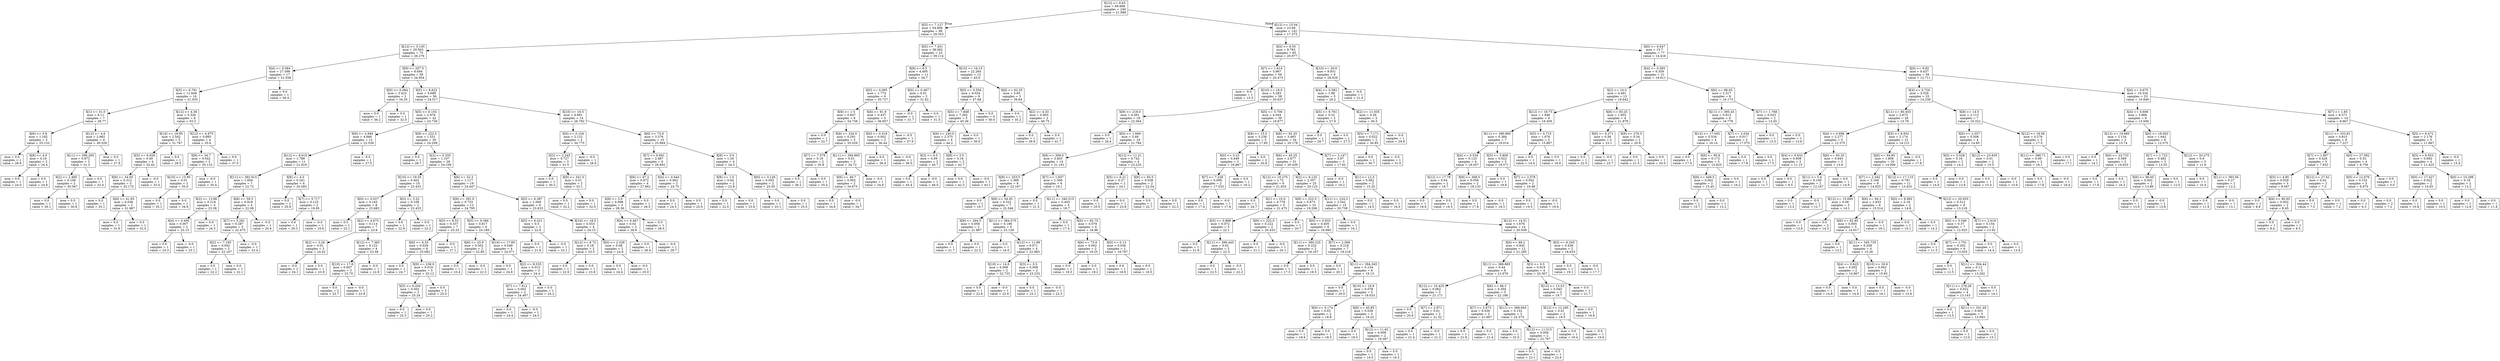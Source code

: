 digraph Tree {
node [shape=box] ;
0 [label="X[12] <= 9.63\nmse = 69.668\nsamples = 240\nvalue = 21.988"] ;
1 [label="X[5] <= 7.127\nmse = 54.806\nsamples = 98\nvalue = 29.353"] ;
0 -> 1 [labeldistance=2.5, labelangle=45, headlabel="True"] ;
2 [label="X[12] <= 5.145\nmse = 20.563\nsamples = 75\nvalue = 26.276"] ;
1 -> 2 ;
3 [label="X[4] <= 0.584\nmse = 27.596\nsamples = 17\nvalue = 31.938"] ;
2 -> 3 ;
4 [label="X[5] <= 6.791\nmse = 11.848\nsamples = 16\nvalue = 31.035"] ;
3 -> 4 ;
5 [label="X[1] <= 31.0\nmse = 8.11\nsamples = 7\nvalue = 28.77"] ;
4 -> 5 ;
6 [label="X[6] <= 5.9\nmse = 1.182\nsamples = 3\nvalue = 25.133"] ;
5 -> 6 ;
7 [label="mse = 0.0\nsamples = 1\nvalue = 26.6"] ;
6 -> 7 ;
8 [label="X[8] <= 4.0\nmse = 0.16\nsamples = 2\nvalue = 24.4"] ;
6 -> 8 ;
9 [label="mse = 0.0\nsamples = 1\nvalue = 24.0"] ;
8 -> 9 ;
10 [label="mse = 0.0\nsamples = 1\nvalue = 24.8"] ;
8 -> 10 ;
11 [label="X[12] <= 4.6\nmse = 2.982\nsamples = 4\nvalue = 30.329"] ;
5 -> 11 ;
12 [label="X[11] <= 396.265\nmse = 0.872\nsamples = 3\nvalue = 31.3"] ;
11 -> 12 ;
13 [label="X[2] <= 2.485\nmse = 0.109\nsamples = 2\nvalue = 30.567"] ;
12 -> 13 ;
14 [label="mse = 0.0\nsamples = 1\nvalue = 30.1"] ;
13 -> 14 ;
15 [label="mse = 0.0\nsamples = 1\nvalue = 30.8"] ;
13 -> 15 ;
16 [label="mse = 0.0\nsamples = 1\nvalue = 32.4"] ;
12 -> 16 ;
17 [label="mse = 0.0\nsamples = 1\nvalue = 27.9"] ;
11 -> 17 ;
18 [label="X[12] <= 4.36\nmse = 5.326\nsamples = 9\nvalue = 33.3"] ;
4 -> 18 ;
19 [label="X[10] <= 18.95\nmse = 2.542\nsamples = 5\nvalue = 31.767"] ;
18 -> 19 ;
20 [label="X[5] <= 6.926\nmse = 0.49\nsamples = 4\nvalue = 32.42"] ;
19 -> 20 ;
21 [label="X[6] <= 34.05\nmse = 0.312\nsamples = 3\nvalue = 32.175"] ;
20 -> 21 ;
22 [label="mse = 0.0\nsamples = 1\nvalue = 33.1"] ;
21 -> 22 ;
23 [label="X[6] <= 41.65\nmse = 0.036\nsamples = 2\nvalue = 31.867"] ;
21 -> 23 ;
24 [label="mse = 0.0\nsamples = 1\nvalue = 31.6"] ;
23 -> 24 ;
25 [label="mse = 0.0\nsamples = 1\nvalue = 32.0"] ;
23 -> 25 ;
26 [label="mse = -0.0\nsamples = 1\nvalue = 33.4"] ;
20 -> 26 ;
27 [label="mse = 0.0\nsamples = 1\nvalue = 28.5"] ;
19 -> 27 ;
28 [label="X[12] <= 4.975\nmse = 0.685\nsamples = 4\nvalue = 35.6"] ;
18 -> 28 ;
29 [label="X[6] <= 34.7\nmse = 0.042\nsamples = 3\nvalue = 35.133"] ;
28 -> 29 ;
30 [label="X[10] <= 15.95\nmse = 0.01\nsamples = 2\nvalue = 35.0"] ;
29 -> 30 ;
31 [label="mse = 0.0\nsamples = 1\nvalue = 35.1"] ;
30 -> 31 ;
32 [label="mse = 0.0\nsamples = 1\nvalue = 34.9"] ;
30 -> 32 ;
33 [label="mse = -0.0\nsamples = 1\nvalue = 35.4"] ;
29 -> 33 ;
34 [label="mse = 0.0\nsamples = 1\nvalue = 37.0"] ;
28 -> 34 ;
35 [label="mse = 0.0\nsamples = 1\nvalue = 50.0"] ;
3 -> 35 ;
36 [label="X[9] <= 207.5\nmse = 9.694\nsamples = 58\nvalue = 24.954"] ;
2 -> 36 ;
37 [label="X[0] <= 0.084\nmse = 3.423\nsamples = 2\nvalue = 34.35"] ;
36 -> 37 ;
38 [label="mse = 0.0\nsamples = 1\nvalue = 36.2"] ;
37 -> 38 ;
39 [label="mse = 0.0\nsamples = 1\nvalue = 32.5"] ;
37 -> 39 ;
40 [label="X[5] <= 6.622\nmse = 5.689\nsamples = 56\nvalue = 24.517"] ;
36 -> 40 ;
41 [label="X[5] <= 6.154\nmse = 2.976\nsamples = 42\nvalue = 23.739"] ;
40 -> 41 ;
42 [label="X[0] <= 2.949\nmse = 4.666\nsamples = 12\nvalue = 22.539"] ;
41 -> 42 ;
43 [label="X[12] <= 8.615\nmse = 1.788\nsamples = 11\nvalue = 21.919"] ;
42 -> 43 ;
44 [label="X[11] <= 392.915\nmse = 1.004\nsamples = 7\nvalue = 22.72"] ;
43 -> 44 ;
45 [label="X[2] <= 13.86\nmse = 0.218\nsamples = 3\nvalue = 23.38"] ;
44 -> 45 ;
46 [label="X[4] <= 0.495\nmse = 0.007\nsamples = 2\nvalue = 23.15"] ;
45 -> 46 ;
47 [label="mse = 0.0\nsamples = 1\nvalue = 23.3"] ;
46 -> 47 ;
48 [label="mse = -0.0\nsamples = 1\nvalue = 23.1"] ;
46 -> 48 ;
49 [label="mse = 0.0\nsamples = 1\nvalue = 24.3"] ;
45 -> 49 ;
50 [label="X[6] <= 59.3\nmse = 0.918\nsamples = 4\nvalue = 22.06"] ;
44 -> 50 ;
51 [label="X[7] <= 5.281\nmse = 0.287\nsamples = 3\nvalue = 22.475"] ;
50 -> 51 ;
52 [label="X[2] <= 7.195\nmse = 0.002\nsamples = 2\nvalue = 22.167"] ;
51 -> 52 ;
53 [label="mse = 0.0\nsamples = 1\nvalue = 22.2"] ;
52 -> 53 ;
54 [label="mse = 0.0\nsamples = 1\nvalue = 22.1"] ;
52 -> 54 ;
55 [label="mse = -0.0\nsamples = 1\nvalue = 23.4"] ;
51 -> 55 ;
56 [label="mse = -0.0\nsamples = 1\nvalue = 20.4"] ;
50 -> 56 ;
57 [label="X[8] <= 4.5\nmse = 0.241\nsamples = 4\nvalue = 20.583"] ;
43 -> 57 ;
58 [label="mse = 0.0\nsamples = 2\nvalue = 20.9"] ;
57 -> 58 ;
59 [label="X[7] <= 5.717\nmse = 0.123\nsamples = 2\nvalue = 19.95"] ;
57 -> 59 ;
60 [label="mse = 0.0\nsamples = 1\nvalue = 20.3"] ;
59 -> 60 ;
61 [label="mse = -0.0\nsamples = 1\nvalue = 19.6"] ;
59 -> 61 ;
62 [label="mse = -0.0\nsamples = 1\nvalue = 27.5"] ;
42 -> 62 ;
63 [label="X[9] <= 222.5\nmse = 1.531\nsamples = 30\nvalue = 24.209"] ;
41 -> 63 ;
64 [label="mse = 0.0\nsamples = 1\nvalue = 28.7"] ;
63 -> 64 ;
65 [label="X[2] <= 5.255\nmse = 1.107\nsamples = 29\nvalue = 24.109"] ;
63 -> 65 ;
66 [label="X[10] <= 19.35\nmse = 0.402\nsamples = 10\nvalue = 23.433"] ;
65 -> 66 ;
67 [label="X[0] <= 0.027\nmse = 0.163\nsamples = 8\nvalue = 23.683"] ;
66 -> 67 ;
68 [label="mse = 0.0\nsamples = 1\nvalue = 23.1"] ;
67 -> 68 ;
69 [label="X[2] <= 4.675\nmse = 0.114\nsamples = 7\nvalue = 23.8"] ;
67 -> 69 ;
70 [label="X[2] <= 3.26\nmse = 0.01\nsamples = 3\nvalue = 24.02"] ;
69 -> 70 ;
71 [label="mse = -0.0\nsamples = 2\nvalue = 24.1"] ;
70 -> 71 ;
72 [label="mse = 0.0\nsamples = 1\nvalue = 23.9"] ;
70 -> 72 ;
73 [label="X[12] <= 7.365\nmse = 0.122\nsamples = 4\nvalue = 23.58"] ;
69 -> 73 ;
74 [label="X[10] <= 17.8\nmse = 0.007\nsamples = 3\nvalue = 23.75"] ;
73 -> 74 ;
75 [label="mse = 0.0\nsamples = 2\nvalue = 23.7"] ;
74 -> 75 ;
76 [label="mse = -0.0\nsamples = 1\nvalue = 23.9"] ;
74 -> 76 ;
77 [label="mse = -0.0\nsamples = 1\nvalue = 22.9"] ;
73 -> 77 ;
78 [label="X[2] <= 3.22\nmse = 0.109\nsamples = 2\nvalue = 22.433"] ;
66 -> 78 ;
79 [label="mse = 0.0\nsamples = 1\nvalue = 22.9"] ;
78 -> 79 ;
80 [label="mse = 0.0\nsamples = 1\nvalue = 22.2"] ;
78 -> 80 ;
81 [label="X[6] <= 52.3\nmse = 1.117\nsamples = 19\nvalue = 24.447"] ;
65 -> 81 ;
82 [label="X[9] <= 291.0\nmse = 0.733\nsamples = 13\nvalue = 24.795"] ;
81 -> 82 ;
83 [label="X[5] <= 6.53\nmse = 0.337\nsamples = 7\nvalue = 25.25"] ;
82 -> 83 ;
84 [label="X[6] <= 6.55\nmse = 0.029\nsamples = 6\nvalue = 25.082"] ;
83 -> 84 ;
85 [label="mse = 0.0\nsamples = 1\nvalue = 24.7"] ;
84 -> 85 ;
86 [label="X[9] <= 238.0\nmse = 0.016\nsamples = 5\nvalue = 25.12"] ;
84 -> 86 ;
87 [label="X[5] <= 6.204\nmse = 0.002\nsamples = 2\nvalue = 25.24"] ;
86 -> 87 ;
88 [label="mse = 0.0\nsamples = 1\nvalue = 25.3"] ;
87 -> 88 ;
89 [label="mse = 0.0\nsamples = 1\nvalue = 25.2"] ;
87 -> 89 ;
90 [label="mse = 0.0\nsamples = 3\nvalue = 25.0"] ;
86 -> 90 ;
91 [label="mse = -0.0\nsamples = 1\nvalue = 27.1"] ;
83 -> 91 ;
92 [label="X[5] <= 6.366\nmse = 0.617\nsamples = 6\nvalue = 24.189"] ;
82 -> 92 ;
93 [label="X[6] <= 25.9\nmse = 0.302\nsamples = 2\nvalue = 22.85"] ;
92 -> 93 ;
94 [label="mse = 0.0\nsamples = 1\nvalue = 23.4"] ;
93 -> 94 ;
95 [label="mse = -0.0\nsamples = 1\nvalue = 22.3"] ;
93 -> 95 ;
96 [label="X[10] <= 17.85\nmse = 0.048\nsamples = 4\nvalue = 24.571"] ;
92 -> 96 ;
97 [label="mse = 0.0\nsamples = 1\nvalue = 24.8"] ;
96 -> 97 ;
98 [label="X[2] <= 8.335\nmse = 0.015\nsamples = 3\nvalue = 24.4"] ;
96 -> 98 ;
99 [label="X[7] <= 7.612\nmse = 0.002\nsamples = 2\nvalue = 24.467"] ;
98 -> 99 ;
100 [label="mse = 0.0\nsamples = 1\nvalue = 24.4"] ;
99 -> 100 ;
101 [label="mse = -0.0\nsamples = 1\nvalue = 24.5"] ;
99 -> 101 ;
102 [label="mse = 0.0\nsamples = 1\nvalue = 24.2"] ;
98 -> 102 ;
103 [label="X[5] <= 6.387\nmse = 1.069\nsamples = 6\nvalue = 23.633"] ;
81 -> 103 ;
104 [label="X[5] <= 6.321\nmse = 0.5\nsamples = 2\nvalue = 22.6"] ;
103 -> 104 ;
105 [label="mse = 0.0\nsamples = 1\nvalue = 21.6"] ;
104 -> 105 ;
106 [label="mse = -0.0\nsamples = 1\nvalue = 23.1"] ;
104 -> 106 ;
107 [label="X[10] <= 18.5\nmse = 0.553\nsamples = 4\nvalue = 24.15"] ;
103 -> 107 ;
108 [label="X[12] <= 8.72\nmse = 0.18\nsamples = 2\nvalue = 23.5"] ;
107 -> 108 ;
109 [label="mse = 0.0\nsamples = 1\nvalue = 22.9"] ;
108 -> 109 ;
110 [label="mse = 0.0\nsamples = 1\nvalue = 23.8"] ;
108 -> 110 ;
111 [label="X[0] <= 2.328\nmse = 0.08\nsamples = 2\nvalue = 24.8"] ;
107 -> 111 ;
112 [label="mse = 0.0\nsamples = 1\nvalue = 24.4"] ;
111 -> 112 ;
113 [label="mse = -0.0\nsamples = 1\nvalue = 25.0"] ;
111 -> 113 ;
114 [label="X[10] <= 16.5\nmse = 6.691\nsamples = 14\nvalue = 26.782"] ;
40 -> 114 ;
115 [label="X[0] <= 0.104\nmse = 2.122\nsamples = 4\nvalue = 30.775"] ;
114 -> 115 ;
116 [label="X[2] <= 2.245\nmse = 0.727\nsamples = 3\nvalue = 31.5"] ;
115 -> 116 ;
117 [label="mse = 0.0\nsamples = 1\nvalue = 30.3"] ;
116 -> 117 ;
118 [label="X[9] <= 341.5\nmse = 0.01\nsamples = 2\nvalue = 32.1"] ;
116 -> 118 ;
119 [label="mse = 0.0\nsamples = 1\nvalue = 32.2"] ;
118 -> 119 ;
120 [label="mse = 0.0\nsamples = 1\nvalue = 32.0"] ;
118 -> 120 ;
121 [label="mse = -0.0\nsamples = 1\nvalue = 28.6"] ;
115 -> 121 ;
122 [label="X[6] <= 73.9\nmse = 3.376\nsamples = 10\nvalue = 25.894"] ;
114 -> 122 ;
123 [label="X[7] <= 6.691\nmse = 2.487\nsamples = 6\nvalue = 26.692"] ;
122 -> 123 ;
124 [label="X[6] <= 67.2\nmse = 0.872\nsamples = 4\nvalue = 27.662"] ;
123 -> 124 ;
125 [label="X[8] <= 3.0\nmse = 0.098\nsamples = 3\nvalue = 28.36"] ;
124 -> 125 ;
126 [label="X[4] <= 0.467\nmse = 0.02\nsamples = 2\nvalue = 28.6"] ;
125 -> 126 ;
127 [label="mse = 0.0\nsamples = 1\nvalue = 28.4"] ;
126 -> 127 ;
128 [label="mse = -0.0\nsamples = 1\nvalue = 28.7"] ;
126 -> 128 ;
129 [label="mse = 0.0\nsamples = 1\nvalue = 28.0"] ;
125 -> 129 ;
130 [label="mse = 0.0\nsamples = 1\nvalue = 26.5"] ;
124 -> 130 ;
131 [label="X[4] <= 0.444\nmse = 0.062\nsamples = 2\nvalue = 24.75"] ;
123 -> 131 ;
132 [label="mse = 0.0\nsamples = 1\nvalue = 24.5"] ;
131 -> 132 ;
133 [label="mse = 0.0\nsamples = 1\nvalue = 25.0"] ;
131 -> 133 ;
134 [label="X[8] <= 5.0\nmse = 1.34\nsamples = 4\nvalue = 24.3"] ;
122 -> 134 ;
135 [label="X[8] <= 1.5\nmse = 0.64\nsamples = 2\nvalue = 22.8"] ;
134 -> 135 ;
136 [label="mse = 0.0\nsamples = 1\nvalue = 22.0"] ;
135 -> 136 ;
137 [label="mse = 0.0\nsamples = 1\nvalue = 23.6"] ;
135 -> 137 ;
138 [label="X[0] <= 3.126\nmse = 0.002\nsamples = 2\nvalue = 25.05"] ;
134 -> 138 ;
139 [label="mse = 0.0\nsamples = 1\nvalue = 25.1"] ;
138 -> 139 ;
140 [label="mse = 0.0\nsamples = 1\nvalue = 25.0"] ;
138 -> 140 ;
141 [label="X[5] <= 7.451\nmse = 38.092\nsamples = 23\nvalue = 39.114"] ;
1 -> 141 ;
142 [label="X[8] <= 6.5\nmse = 4.495\nsamples = 11\nvalue = 34.7"] ;
141 -> 142 ;
143 [label="X[0] <= 0.085\nmse = 1.774\nsamples = 9\nvalue = 35.727"] ;
142 -> 143 ;
144 [label="X[8] <= 1.5\nmse = 0.847\nsamples = 6\nvalue = 34.738"] ;
143 -> 144 ;
145 [label="mse = 0.0\nsamples = 1\nvalue = 32.7"] ;
144 -> 145 ;
146 [label="X[9] <= 234.0\nmse = 0.291\nsamples = 5\nvalue = 35.029"] ;
144 -> 146 ;
147 [label="X[7] <= 7.379\nmse = 0.16\nsamples = 2\nvalue = 35.8"] ;
146 -> 147 ;
148 [label="mse = 0.0\nsamples = 1\nvalue = 36.2"] ;
147 -> 148 ;
149 [label="mse = 0.0\nsamples = 1\nvalue = 35.4"] ;
147 -> 149 ;
150 [label="X[11] <= 394.865\nmse = 0.01\nsamples = 3\nvalue = 34.72"] ;
146 -> 150 ;
151 [label="X[6] <= 49.7\nmse = 0.002\nsamples = 2\nvalue = 34.675"] ;
150 -> 151 ;
152 [label="mse = 0.0\nsamples = 1\nvalue = 34.6"] ;
151 -> 152 ;
153 [label="mse = -0.0\nsamples = 1\nvalue = 34.7"] ;
151 -> 153 ;
154 [label="mse = -0.0\nsamples = 1\nvalue = 34.9"] ;
150 -> 154 ;
155 [label="X[6] <= 91.9\nmse = 0.437\nsamples = 3\nvalue = 36.857"] ;
143 -> 155 ;
156 [label="X[0] <= 0.318\nmse = 0.002\nsamples = 2\nvalue = 36.44"] ;
155 -> 156 ;
157 [label="mse = 0.0\nsamples = 1\nvalue = 36.4"] ;
156 -> 157 ;
158 [label="mse = -0.0\nsamples = 1\nvalue = 36.5"] ;
156 -> 158 ;
159 [label="mse = -0.0\nsamples = 1\nvalue = 37.9"] ;
155 -> 159 ;
160 [label="X[0] <= 0.487\nmse = 0.01\nsamples = 2\nvalue = 31.62"] ;
142 -> 160 ;
161 [label="mse = -0.0\nsamples = 1\nvalue = 31.7"] ;
160 -> 161 ;
162 [label="mse = 0.0\nsamples = 1\nvalue = 31.5"] ;
160 -> 162 ;
163 [label="X[10] <= 16.15\nmse = 22.264\nsamples = 12\nvalue = 45.0"] ;
141 -> 163 ;
164 [label="X[0] <= 0.556\nmse = 9.024\nsamples = 9\nvalue = 47.68"] ;
163 -> 164 ;
165 [label="X[5] <= 7.848\nmse = 7.282\nsamples = 5\nvalue = 45.36"] ;
164 -> 165 ;
166 [label="X[9] <= 240.0\nmse = 2.375\nsamples = 4\nvalue = 44.2"] ;
165 -> 166 ;
167 [label="X[3] <= 0.5\nmse = 0.09\nsamples = 2\nvalue = 45.7"] ;
166 -> 167 ;
168 [label="mse = 0.0\nsamples = 1\nvalue = 45.4"] ;
167 -> 168 ;
169 [label="mse = -0.0\nsamples = 1\nvalue = 46.0"] ;
167 -> 169 ;
170 [label="X[8] <= 3.5\nmse = 0.16\nsamples = 2\nvalue = 42.7"] ;
166 -> 170 ;
171 [label="mse = 0.0\nsamples = 1\nvalue = 42.3"] ;
170 -> 171 ;
172 [label="mse = -0.0\nsamples = 1\nvalue = 43.1"] ;
170 -> 172 ;
173 [label="mse = 0.0\nsamples = 1\nvalue = 50.0"] ;
165 -> 173 ;
174 [label="mse = 0.0\nsamples = 4\nvalue = 50.0"] ;
164 -> 174 ;
175 [label="X[6] <= 62.55\nmse = 5.65\nsamples = 3\nvalue = 39.64"] ;
163 -> 175 ;
176 [label="mse = 0.0\nsamples = 1\nvalue = 35.2"] ;
175 -> 176 ;
177 [label="X[2] <= 4.33\nmse = 0.903\nsamples = 2\nvalue = 40.75"] ;
175 -> 177 ;
178 [label="mse = 0.0\nsamples = 1\nvalue = 39.8"] ;
177 -> 178 ;
179 [label="mse = 0.0\nsamples = 1\nvalue = 41.7"] ;
177 -> 179 ;
180 [label="X[12] <= 15.04\nmse = 23.69\nsamples = 142\nvalue = 17.373"] ;
0 -> 180 [labeldistance=2.5, labelangle=-45, headlabel="False"] ;
181 [label="X[5] <= 6.55\nmse = 9.783\nsamples = 65\nvalue = 20.977"] ;
180 -> 181 ;
182 [label="X[7] <= 1.614\nmse = 5.967\nsamples = 59\nvalue = 20.473"] ;
181 -> 182 ;
183 [label="mse = -0.0\nsamples = 1\nvalue = 15.3"] ;
182 -> 183 ;
184 [label="X[10] <= 18.0\nmse = 5.283\nsamples = 58\nvalue = 20.637"] ;
182 -> 184 ;
185 [label="X[9] <= 218.0\nmse = 4.491\nsamples = 19\nvalue = 22.064"] ;
184 -> 185 ;
186 [label="mse = 0.0\nsamples = 1\nvalue = 26.4"] ;
185 -> 186 ;
187 [label="X[0] <= 1.949\nmse = 3.49\nsamples = 18\nvalue = 21.784"] ;
185 -> 187 ;
188 [label="X[9] <= 309.0\nmse = 3.403\nsamples = 14\nvalue = 21.191"] ;
187 -> 188 ;
189 [label="X[9] <= 253.5\nmse = 1.389\nsamples = 8\nvalue = 22.167"] ;
188 -> 189 ;
190 [label="mse = 0.0\nsamples = 1\nvalue = 19.7"] ;
189 -> 190 ;
191 [label="X[6] <= 54.45\nmse = 0.522\nsamples = 7\nvalue = 22.546"] ;
189 -> 191 ;
192 [label="X[9] <= 294.5\nmse = 0.056\nsamples = 2\nvalue = 21.867"] ;
191 -> 192 ;
193 [label="mse = 0.0\nsamples = 1\nvalue = 21.7"] ;
192 -> 193 ;
194 [label="mse = 0.0\nsamples = 1\nvalue = 22.2"] ;
192 -> 194 ;
195 [label="X[11] <= 384.575\nmse = 0.188\nsamples = 5\nvalue = 23.129"] ;
191 -> 195 ;
196 [label="mse = 0.0\nsamples = 1\nvalue = 24.0"] ;
195 -> 196 ;
197 [label="X[12] <= 11.98\nmse = 0.071\nsamples = 4\nvalue = 22.983"] ;
195 -> 197 ;
198 [label="X[10] <= 14.8\nmse = 0.009\nsamples = 2\nvalue = 22.733"] ;
197 -> 198 ;
199 [label="mse = 0.0\nsamples = 1\nvalue = 22.8"] ;
198 -> 199 ;
200 [label="mse = -0.0\nsamples = 1\nvalue = 22.6"] ;
198 -> 200 ;
201 [label="X[3] <= 0.5\nmse = 0.009\nsamples = 2\nvalue = 23.233"] ;
197 -> 201 ;
202 [label="mse = 0.0\nsamples = 1\nvalue = 23.1"] ;
201 -> 202 ;
203 [label="mse = -0.0\nsamples = 1\nvalue = 23.3"] ;
201 -> 203 ;
204 [label="X[7] <= 1.937\nmse = 1.306\nsamples = 6\nvalue = 19.1"] ;
188 -> 204 ;
205 [label="mse = 0.0\nsamples = 1\nvalue = 21.5"] ;
204 -> 205 ;
206 [label="X[11] <= 340.515\nmse = 0.403\nsamples = 5\nvalue = 18.7"] ;
204 -> 206 ;
207 [label="mse = 0.0\nsamples = 1\nvalue = 17.4"] ;
206 -> 207 ;
208 [label="X[6] <= 82.75\nmse = 0.078\nsamples = 4\nvalue = 18.96"] ;
206 -> 208 ;
209 [label="X[6] <= 73.9\nmse = 0.002\nsamples = 2\nvalue = 19.25"] ;
208 -> 209 ;
210 [label="mse = 0.0\nsamples = 1\nvalue = 19.3"] ;
209 -> 210 ;
211 [label="mse = 0.0\nsamples = 1\nvalue = 19.2"] ;
209 -> 211 ;
212 [label="X[0] <= 0.13\nmse = 0.036\nsamples = 2\nvalue = 18.767"] ;
208 -> 212 ;
213 [label="mse = 0.0\nsamples = 1\nvalue = 18.9"] ;
212 -> 213 ;
214 [label="mse = 0.0\nsamples = 1\nvalue = 18.5"] ;
212 -> 214 ;
215 [label="X[12] <= 11.21\nmse = 0.742\nsamples = 4\nvalue = 23.233"] ;
187 -> 215 ;
216 [label="X[5] <= 6.21\nmse = 0.27\nsamples = 2\nvalue = 24.1"] ;
215 -> 216 ;
217 [label="mse = 0.0\nsamples = 1\nvalue = 25.0"] ;
216 -> 217 ;
218 [label="mse = 0.0\nsamples = 1\nvalue = 23.8"] ;
216 -> 218 ;
219 [label="X[6] <= 93.5\nmse = 0.038\nsamples = 2\nvalue = 22.54"] ;
215 -> 219 ;
220 [label="mse = 0.0\nsamples = 1\nvalue = 22.7"] ;
219 -> 220 ;
221 [label="mse = 0.0\nsamples = 1\nvalue = 22.3"] ;
219 -> 221 ;
222 [label="X[5] <= 5.706\nmse = 4.044\nsamples = 39\nvalue = 19.877"] ;
184 -> 222 ;
223 [label="X[8] <= 15.5\nmse = 3.238\nsamples = 5\nvalue = 17.85"] ;
222 -> 223 ;
224 [label="X[0] <= 0.23\nmse = 0.449\nsamples = 3\nvalue = 16.867"] ;
223 -> 224 ;
225 [label="X[7] <= 7.226\nmse = 0.009\nsamples = 2\nvalue = 17.533"] ;
224 -> 225 ;
226 [label="mse = 0.0\nsamples = 1\nvalue = 17.4"] ;
225 -> 226 ;
227 [label="mse = -0.0\nsamples = 1\nvalue = 17.6"] ;
225 -> 227 ;
228 [label="mse = 0.0\nsamples = 1\nvalue = 16.2"] ;
224 -> 228 ;
229 [label="mse = 0.0\nsamples = 2\nvalue = 20.8"] ;
223 -> 229 ;
230 [label="X[6] <= 92.25\nmse = 3.465\nsamples = 34\nvalue = 20.178"] ;
222 -> 230 ;
231 [label="X[6] <= 45.25\nmse = 2.677\nsamples = 31\nvalue = 20.439"] ;
230 -> 231 ;
232 [label="X[12] <= 10.275\nmse = 1.72\nsamples = 6\nvalue = 21.833"] ;
231 -> 232 ;
233 [label="mse = 0.0\nsamples = 1\nvalue = 24.7"] ;
232 -> 233 ;
234 [label="X[1] <= 10.0\nmse = 0.779\nsamples = 5\nvalue = 21.475"] ;
232 -> 234 ;
235 [label="X[5] <= 5.888\nmse = 0.072\nsamples = 3\nvalue = 22.1"] ;
234 -> 235 ;
236 [label="mse = 0.0\nsamples = 1\nvalue = 21.8"] ;
235 -> 236 ;
237 [label="X[11] <= 396.445\nmse = 0.02\nsamples = 2\nvalue = 22.3"] ;
235 -> 237 ;
238 [label="mse = 0.0\nsamples = 1\nvalue = 22.5"] ;
237 -> 238 ;
239 [label="mse = -0.0\nsamples = 1\nvalue = 22.2"] ;
237 -> 239 ;
240 [label="X[9] <= 232.0\nmse = 0.222\nsamples = 2\nvalue = 20.433"] ;
234 -> 240 ;
241 [label="mse = 0.0\nsamples = 1\nvalue = 21.1"] ;
240 -> 241 ;
242 [label="mse = -0.0\nsamples = 1\nvalue = 20.1"] ;
240 -> 242 ;
243 [label="X[2] <= 9.125\nmse = 2.357\nsamples = 25\nvalue = 20.125"] ;
231 -> 243 ;
244 [label="X[9] <= 223.5\nmse = 0.673\nsamples = 10\nvalue = 19.206"] ;
243 -> 244 ;
245 [label="mse = 0.0\nsamples = 1\nvalue = 20.7"] ;
244 -> 245 ;
246 [label="X[0] <= 0.033\nmse = 0.405\nsamples = 9\nvalue = 18.993"] ;
244 -> 246 ;
247 [label="X[11] <= 390.225\nmse = 0.222\nsamples = 2\nvalue = 18.167"] ;
246 -> 247 ;
248 [label="mse = 0.0\nsamples = 1\nvalue = 17.5"] ;
247 -> 248 ;
249 [label="mse = 0.0\nsamples = 1\nvalue = 18.5"] ;
247 -> 249 ;
250 [label="X[7] <= 2.568\nmse = 0.218\nsamples = 7\nvalue = 19.218"] ;
246 -> 250 ;
251 [label="mse = 0.0\nsamples = 1\nvalue = 20.1"] ;
250 -> 251 ;
252 [label="X[11] <= 384.345\nmse = 0.154\nsamples = 6\nvalue = 19.13"] ;
250 -> 252 ;
253 [label="mse = 0.0\nsamples = 1\nvalue = 20.0"] ;
252 -> 253 ;
254 [label="X[10] <= 19.9\nmse = 0.078\nsamples = 5\nvalue = 19.033"] ;
252 -> 254 ;
255 [label="X[0] <= 0.174\nmse = 0.03\nsamples = 2\nvalue = 18.8"] ;
254 -> 255 ;
256 [label="mse = 0.0\nsamples = 1\nvalue = 18.9"] ;
255 -> 256 ;
257 [label="mse = 0.0\nsamples = 1\nvalue = 18.5"] ;
255 -> 257 ;
258 [label="X[6] <= 45.85\nmse = 0.038\nsamples = 3\nvalue = 19.22"] ;
254 -> 258 ;
259 [label="mse = 0.0\nsamples = 1\nvalue = 19.0"] ;
258 -> 259 ;
260 [label="X[12] <= 11.62\nmse = 0.009\nsamples = 2\nvalue = 19.367"] ;
258 -> 260 ;
261 [label="mse = 0.0\nsamples = 1\nvalue = 19.5"] ;
260 -> 261 ;
262 [label="mse = 0.0\nsamples = 1\nvalue = 19.3"] ;
260 -> 262 ;
263 [label="X[11] <= 224.3\nmse = 2.542\nsamples = 15\nvalue = 20.738"] ;
243 -> 263 ;
264 [label="mse = 0.0\nsamples = 1\nvalue = 16.1"] ;
263 -> 264 ;
265 [label="X[12] <= 14.51\nmse = 1.676\nsamples = 14\nvalue = 20.939"] ;
263 -> 265 ;
266 [label="X[6] <= 89.2\nmse = 0.945\nsamples = 12\nvalue = 21.285"] ;
265 -> 266 ;
267 [label="X[11] <= 388.885\nmse = 0.44\nsamples = 8\nvalue = 21.679"] ;
266 -> 267 ;
268 [label="X[12] <= 10.425\nmse = 0.062\nsamples = 3\nvalue = 21.171"] ;
267 -> 268 ;
269 [label="mse = 0.0\nsamples = 1\nvalue = 20.8"] ;
268 -> 269 ;
270 [label="X[7] <= 2.971\nmse = 0.01\nsamples = 2\nvalue = 21.32"] ;
268 -> 270 ;
271 [label="mse = 0.0\nsamples = 1\nvalue = 21.4"] ;
270 -> 271 ;
272 [label="mse = -0.0\nsamples = 1\nvalue = 21.2"] ;
270 -> 272 ;
273 [label="X[6] <= 66.3\nmse = 0.304\nsamples = 5\nvalue = 22.186"] ;
267 -> 273 ;
274 [label="X[7] <= 2.673\nmse = 0.036\nsamples = 2\nvalue = 21.667"] ;
273 -> 274 ;
275 [label="mse = 0.0\nsamples = 1\nvalue = 21.8"] ;
274 -> 275 ;
276 [label="mse = 0.0\nsamples = 1\nvalue = 21.4"] ;
274 -> 276 ;
277 [label="X[11] <= 389.945\nmse = 0.152\nsamples = 3\nvalue = 22.575"] ;
273 -> 277 ;
278 [label="mse = 0.0\nsamples = 1\nvalue = 22.0"] ;
277 -> 278 ;
279 [label="X[12] <= 11.515\nmse = 0.056\nsamples = 2\nvalue = 22.767"] ;
277 -> 279 ;
280 [label="mse = 0.0\nsamples = 1\nvalue = 23.1"] ;
279 -> 280 ;
281 [label="mse = -0.0\nsamples = 1\nvalue = 22.6"] ;
279 -> 281 ;
282 [label="X[3] <= 0.5\nmse = 0.919\nsamples = 4\nvalue = 20.367"] ;
266 -> 282 ;
283 [label="X[12] <= 13.53\nmse = 0.045\nsamples = 3\nvalue = 19.7"] ;
282 -> 283 ;
284 [label="X[12] <= 12.295\nmse = 0.01\nsamples = 2\nvalue = 19.5"] ;
283 -> 284 ;
285 [label="mse = 0.0\nsamples = 1\nvalue = 19.4"] ;
284 -> 285 ;
286 [label="mse = -0.0\nsamples = 1\nvalue = 19.6"] ;
284 -> 286 ;
287 [label="mse = 0.0\nsamples = 1\nvalue = 19.9"] ;
283 -> 287 ;
288 [label="mse = 0.0\nsamples = 1\nvalue = 21.7"] ;
282 -> 288 ;
289 [label="X[5] <= 6.245\nmse = 0.436\nsamples = 2\nvalue = 18.633"] ;
265 -> 289 ;
290 [label="mse = 0.0\nsamples = 1\nvalue = 19.1"] ;
289 -> 290 ;
291 [label="mse = -0.0\nsamples = 1\nvalue = 17.7"] ;
289 -> 291 ;
292 [label="X[7] <= 3.147\nmse = 3.97\nsamples = 3\nvalue = 17.62"] ;
230 -> 292 ;
293 [label="mse = -0.0\nsamples = 1\nvalue = 19.2"] ;
292 -> 293 ;
294 [label="X[1] <= 12.5\nmse = 0.562\nsamples = 2\nvalue = 15.25"] ;
292 -> 294 ;
295 [label="mse = 0.0\nsamples = 1\nvalue = 14.5"] ;
294 -> 295 ;
296 [label="mse = 0.0\nsamples = 1\nvalue = 16.0"] ;
294 -> 296 ;
297 [label="X[10] <= 20.6\nmse = 9.931\nsamples = 6\nvalue = 28.029"] ;
181 -> 297 ;
298 [label="X[4] <= 0.582\nmse = 1.98\nsamples = 5\nvalue = 29.2"] ;
297 -> 298 ;
299 [label="X[5] <= 6.761\nmse = 0.32\nsamples = 2\nvalue = 27.9"] ;
298 -> 299 ;
300 [label="mse = 0.0\nsamples = 1\nvalue = 28.7"] ;
299 -> 300 ;
301 [label="mse = 0.0\nsamples = 1\nvalue = 27.5"] ;
299 -> 301 ;
302 [label="X[2] <= 11.035\nmse = 0.26\nsamples = 3\nvalue = 30.5"] ;
298 -> 302 ;
303 [label="X[5] <= 7.171\nmse = 0.022\nsamples = 2\nvalue = 30.85"] ;
302 -> 303 ;
304 [label="mse = 0.0\nsamples = 1\nvalue = 30.7"] ;
303 -> 304 ;
305 [label="mse = -0.0\nsamples = 1\nvalue = 31.0"] ;
303 -> 305 ;
306 [label="mse = -0.0\nsamples = 1\nvalue = 29.8"] ;
302 -> 306 ;
307 [label="mse = -0.0\nsamples = 1\nvalue = 21.0"] ;
297 -> 307 ;
308 [label="X[0] <= 0.647\nmse = 15.7\nsamples = 77\nvalue = 14.416"] ;
180 -> 308 ;
309 [label="X[4] <= 0.565\nmse = 6.359\nsamples = 21\nvalue = 18.611"] ;
308 -> 309 ;
310 [label="X[2] <= 10.3\nmse = 4.491\nsamples = 13\nvalue = 19.642"] ;
309 -> 310 ;
311 [label="X[12] <= 18.73\nmse = 1.946\nsamples = 9\nvalue = 18.459"] ;
310 -> 311 ;
312 [label="X[11] <= 390.965\nmse = 0.384\nsamples = 7\nvalue = 19.014"] ;
311 -> 312 ;
313 [label="X[4] <= 0.534\nmse = 0.125\nsamples = 4\nvalue = 18.457"] ;
312 -> 313 ;
314 [label="X[12] <= 17.78\nmse = 0.04\nsamples = 2\nvalue = 18.7"] ;
313 -> 314 ;
315 [label="mse = 0.0\nsamples = 1\nvalue = 18.9"] ;
314 -> 315 ;
316 [label="mse = 0.0\nsamples = 1\nvalue = 18.5"] ;
314 -> 316 ;
317 [label="X[9] <= 368.0\nmse = 0.056\nsamples = 2\nvalue = 18.133"] ;
313 -> 317 ;
318 [label="mse = 0.0\nsamples = 1\nvalue = 17.8"] ;
317 -> 318 ;
319 [label="mse = -0.0\nsamples = 1\nvalue = 18.3"] ;
317 -> 319 ;
320 [label="X[5] <= 5.809\nmse = 0.022\nsamples = 3\nvalue = 19.571"] ;
312 -> 320 ;
321 [label="mse = 0.0\nsamples = 1\nvalue = 19.8"] ;
320 -> 321 ;
322 [label="X[7] <= 2.378\nmse = 0.002\nsamples = 2\nvalue = 19.48"] ;
320 -> 322 ;
323 [label="mse = 0.0\nsamples = 1\nvalue = 19.5"] ;
322 -> 323 ;
324 [label="mse = -0.0\nsamples = 1\nvalue = 19.4"] ;
322 -> 324 ;
325 [label="X[5] <= 5.715\nmse = 1.076\nsamples = 2\nvalue = 15.867"] ;
311 -> 325 ;
326 [label="mse = 0.0\nsamples = 1\nvalue = 14.4"] ;
325 -> 326 ;
327 [label="mse = 0.0\nsamples = 1\nvalue = 16.6"] ;
325 -> 327 ;
328 [label="X[6] <= 83.25\nmse = 1.655\nsamples = 4\nvalue = 21.878"] ;
310 -> 328 ;
329 [label="X[0] <= 0.271\nmse = 0.36\nsamples = 2\nvalue = 23.1"] ;
328 -> 329 ;
330 [label="mse = 0.0\nsamples = 1\nvalue = 22.5"] ;
329 -> 330 ;
331 [label="mse = -0.0\nsamples = 1\nvalue = 23.7"] ;
329 -> 331 ;
332 [label="X[9] <= 276.5\nmse = 0.54\nsamples = 2\nvalue = 20.9"] ;
328 -> 332 ;
333 [label="mse = 0.0\nsamples = 1\nvalue = 21.5"] ;
332 -> 333 ;
334 [label="mse = 0.0\nsamples = 1\nvalue = 20.0"] ;
332 -> 334 ;
335 [label="X[6] <= 98.05\nmse = 2.317\nsamples = 8\nvalue = 16.173"] ;
309 -> 335 ;
336 [label="X[11] <= 395.43\nmse = 0.813\nsamples = 6\nvalue = 16.778"] ;
335 -> 336 ;
337 [label="X[12] <= 17.045\nmse = 0.534\nsamples = 4\nvalue = 16.14"] ;
336 -> 337 ;
338 [label="mse = 0.0\nsamples = 1\nvalue = 17.4"] ;
337 -> 338 ;
339 [label="X[6] <= 95.8\nmse = 0.172\nsamples = 3\nvalue = 15.825"] ;
337 -> 339 ;
340 [label="X[9] <= 449.5\nmse = 0.062\nsamples = 2\nvalue = 15.45"] ;
339 -> 340 ;
341 [label="mse = 0.0\nsamples = 1\nvalue = 15.7"] ;
340 -> 341 ;
342 [label="mse = 0.0\nsamples = 1\nvalue = 15.2"] ;
340 -> 342 ;
343 [label="mse = 0.0\nsamples = 1\nvalue = 16.2"] ;
339 -> 343 ;
344 [label="X[7] <= 2.034\nmse = 0.017\nsamples = 2\nvalue = 17.575"] ;
336 -> 344 ;
345 [label="mse = 0.0\nsamples = 1\nvalue = 17.8"] ;
344 -> 345 ;
346 [label="mse = 0.0\nsamples = 1\nvalue = 17.5"] ;
344 -> 346 ;
347 [label="X[7] <= 1.768\nmse = 0.023\nsamples = 2\nvalue = 13.45"] ;
335 -> 347 ;
348 [label="mse = 0.0\nsamples = 1\nvalue = 13.3"] ;
347 -> 348 ;
349 [label="mse = 0.0\nsamples = 1\nvalue = 13.6"] ;
347 -> 349 ;
350 [label="X[0] <= 9.82\nmse = 9.437\nsamples = 56\nvalue = 12.711"] ;
308 -> 350 ;
351 [label="X[4] <= 0.729\nmse = 3.526\nsamples = 33\nvalue = 14.238"] ;
350 -> 351 ;
352 [label="X[11] <= 80.455\nmse = 2.673\nsamples = 26\nvalue = 13.78"] ;
351 -> 352 ;
353 [label="X[4] <= 0.696\nmse = 2.277\nsamples = 5\nvalue = 12.375"] ;
352 -> 353 ;
354 [label="X[4] <= 0.632\nmse = 0.908\nsamples = 2\nvalue = 11.15"] ;
353 -> 354 ;
355 [label="mse = 0.0\nsamples = 1\nvalue = 11.7"] ;
354 -> 355 ;
356 [label="mse = 0.0\nsamples = 1\nvalue = 9.5"] ;
354 -> 356 ;
357 [label="X[6] <= 93.35\nmse = 0.645\nsamples = 3\nvalue = 13.6"] ;
353 -> 357 ;
358 [label="X[11] <= 5.4\nmse = 0.109\nsamples = 2\nvalue = 13.167"] ;
357 -> 358 ;
359 [label="mse = 0.0\nsamples = 1\nvalue = 13.4"] ;
358 -> 359 ;
360 [label="mse = -0.0\nsamples = 1\nvalue = 12.7"] ;
358 -> 360 ;
361 [label="mse = 0.0\nsamples = 1\nvalue = 14.9"] ;
357 -> 361 ;
362 [label="X[5] <= 6.932\nmse = 2.174\nsamples = 21\nvalue = 14.121"] ;
352 -> 362 ;
363 [label="X[6] <= 94.85\nmse = 1.806\nsamples = 20\nvalue = 14.006"] ;
362 -> 363 ;
364 [label="X[7] <= 2.342\nmse = 2.164\nsamples = 9\nvalue = 14.925"] ;
363 -> 364 ;
365 [label="X[12] <= 15.695\nmse = 0.06\nsamples = 3\nvalue = 14.1"] ;
364 -> 365 ;
366 [label="mse = 0.0\nsamples = 1\nvalue = 13.8"] ;
365 -> 366 ;
367 [label="mse = 0.0\nsamples = 2\nvalue = 14.3"] ;
365 -> 367 ;
368 [label="X[6] <= 94.3\nmse = 2.833\nsamples = 6\nvalue = 15.514"] ;
364 -> 368 ;
369 [label="X[6] <= 82.85\nmse = 0.805\nsamples = 5\nvalue = 14.917"] ;
368 -> 369 ;
370 [label="mse = 0.0\nsamples = 1\nvalue = 13.2"] ;
369 -> 370 ;
371 [label="X[11] <= 345.735\nmse = 0.258\nsamples = 4\nvalue = 15.26"] ;
369 -> 371 ;
372 [label="X[4] <= 0.625\nmse = 0.002\nsamples = 2\nvalue = 14.867"] ;
371 -> 372 ;
373 [label="mse = 0.0\nsamples = 1\nvalue = 14.8"] ;
372 -> 373 ;
374 [label="mse = 0.0\nsamples = 1\nvalue = 14.9"] ;
372 -> 374 ;
375 [label="X[10] <= 20.6\nmse = 0.063\nsamples = 2\nvalue = 15.85"] ;
371 -> 375 ;
376 [label="mse = 0.0\nsamples = 1\nvalue = 16.1"] ;
375 -> 376 ;
377 [label="mse = -0.0\nsamples = 1\nvalue = 15.6"] ;
375 -> 377 ;
378 [label="mse = -0.0\nsamples = 1\nvalue = 19.1"] ;
368 -> 378 ;
379 [label="X[12] <= 17.115\nmse = 0.781\nsamples = 11\nvalue = 13.455"] ;
363 -> 379 ;
380 [label="X[0] <= 6.992\nmse = 0.18\nsamples = 2\nvalue = 14.8"] ;
379 -> 380 ;
381 [label="mse = 0.0\nsamples = 1\nvalue = 15.1"] ;
380 -> 381 ;
382 [label="mse = 0.0\nsamples = 1\nvalue = 14.2"] ;
380 -> 382 ;
383 [label="X[12] <= 20.935\nmse = 0.512\nsamples = 9\nvalue = 13.218"] ;
379 -> 383 ;
384 [label="X[5] <= 5.546\nmse = 0.37\nsamples = 7\nvalue = 12.925"] ;
383 -> 384 ;
385 [label="mse = 0.0\nsamples = 1\nvalue = 11.5"] ;
384 -> 385 ;
386 [label="X[7] <= 1.701\nmse = 0.202\nsamples = 6\nvalue = 13.055"] ;
384 -> 386 ;
387 [label="mse = 0.0\nsamples = 1\nvalue = 12.5"] ;
386 -> 387 ;
388 [label="X[11] <= 394.44\nmse = 0.12\nsamples = 5\nvalue = 13.262"] ;
386 -> 388 ;
389 [label="X[11] <= 276.26\nmse = 0.022\nsamples = 4\nvalue = 13.143"] ;
388 -> 389 ;
390 [label="mse = 0.0\nsamples = 1\nvalue = 13.5"] ;
389 -> 390 ;
391 [label="X[11] <= 331.49\nmse = 0.001\nsamples = 3\nvalue = 13.083"] ;
389 -> 391 ;
392 [label="mse = 0.0\nsamples = 1\nvalue = 13.0"] ;
391 -> 392 ;
393 [label="mse = 0.0\nsamples = 2\nvalue = 13.1"] ;
391 -> 393 ;
394 [label="mse = 0.0\nsamples = 1\nvalue = 14.1"] ;
388 -> 394 ;
395 [label="X[7] <= 2.619\nmse = 0.154\nsamples = 2\nvalue = 13.92"] ;
383 -> 395 ;
396 [label="mse = 0.0\nsamples = 1\nvalue = 14.4"] ;
395 -> 396 ;
397 [label="mse = 0.0\nsamples = 1\nvalue = 13.6"] ;
395 -> 397 ;
398 [label="mse = -0.0\nsamples = 1\nvalue = 17.8"] ;
362 -> 398 ;
399 [label="X[8] <= 14.5\nmse = 2.113\nsamples = 7\nvalue = 16.322"] ;
351 -> 399 ;
400 [label="X[0] <= 2.557\nmse = 0.508\nsamples = 4\nvalue = 14.85"] ;
399 -> 400 ;
401 [label="X[5] <= 5.528\nmse = 0.16\nsamples = 2\nvalue = 14.2"] ;
400 -> 401 ;
402 [label="mse = 0.0\nsamples = 1\nvalue = 14.6"] ;
401 -> 402 ;
403 [label="mse = 0.0\nsamples = 1\nvalue = 13.8"] ;
401 -> 403 ;
404 [label="X[12] <= 23.935\nmse = 0.01\nsamples = 2\nvalue = 15.5"] ;
400 -> 404 ;
405 [label="mse = 0.0\nsamples = 1\nvalue = 15.4"] ;
404 -> 405 ;
406 [label="mse = -0.0\nsamples = 1\nvalue = 15.6"] ;
404 -> 406 ;
407 [label="X[12] <= 18.56\nmse = 0.276\nsamples = 3\nvalue = 17.5"] ;
399 -> 407 ;
408 [label="X[11] <= 386.71\nmse = 0.09\nsamples = 2\nvalue = 18.1"] ;
407 -> 408 ;
409 [label="mse = 0.0\nsamples = 1\nvalue = 17.8"] ;
408 -> 409 ;
410 [label="mse = -0.0\nsamples = 1\nvalue = 18.4"] ;
408 -> 410 ;
411 [label="mse = 0.0\nsamples = 1\nvalue = 17.1"] ;
407 -> 411 ;
412 [label="X[4] <= 0.675\nmse = 10.334\nsamples = 23\nvalue = 10.849"] ;
350 -> 412 ;
413 [label="X[4] <= 0.606\nmse = 3.866\nsamples = 9\nvalue = 13.506"] ;
412 -> 413 ;
414 [label="X[12] <= 19.885\nmse = 2.134\nsamples = 3\nvalue = 15.74"] ;
413 -> 414 ;
415 [label="mse = 0.0\nsamples = 1\nvalue = 14.1"] ;
414 -> 415 ;
416 [label="X[0] <= 23.733\nmse = 0.569\nsamples = 2\nvalue = 16.833"] ;
414 -> 416 ;
417 [label="mse = 0.0\nsamples = 1\nvalue = 17.9"] ;
416 -> 417 ;
418 [label="mse = 0.0\nsamples = 1\nvalue = 16.3"] ;
416 -> 418 ;
419 [label="X[0] <= 18.002\nmse = 1.642\nsamples = 6\nvalue = 12.575"] ;
413 -> 419 ;
420 [label="X[7] <= 1.723\nmse = 0.482\nsamples = 3\nvalue = 13.55"] ;
419 -> 420 ;
421 [label="X[6] <= 96.65\nmse = 0.002\nsamples = 2\nvalue = 13.86"] ;
420 -> 421 ;
422 [label="mse = 0.0\nsamples = 1\nvalue = 13.9"] ;
421 -> 422 ;
423 [label="mse = -0.0\nsamples = 1\nvalue = 13.8"] ;
421 -> 423 ;
424 [label="mse = 0.0\nsamples = 1\nvalue = 12.0"] ;
420 -> 424 ;
425 [label="X[12] <= 20.275\nmse = 0.9\nsamples = 3\nvalue = 11.6"] ;
419 -> 425 ;
426 [label="mse = 0.0\nsamples = 1\nvalue = 10.4"] ;
425 -> 426 ;
427 [label="X[11] <= 383.56\nmse = 0.27\nsamples = 2\nvalue = 12.2"] ;
425 -> 427 ;
428 [label="mse = 0.0\nsamples = 1\nvalue = 11.9"] ;
427 -> 428 ;
429 [label="mse = -0.0\nsamples = 1\nvalue = 13.1"] ;
427 -> 429 ;
430 [label="X[7] <= 1.85\nmse = 6.371\nsamples = 14\nvalue = 8.967"] ;
412 -> 430 ;
431 [label="X[11] <= 333.81\nmse = 0.815\nsamples = 9\nvalue = 7.227"] ;
430 -> 431 ;
432 [label="X[7] <= 1.807\nmse = 0.426\nsamples = 5\nvalue = 7.933"] ;
431 -> 432 ;
433 [label="X[5] <= 4.95\nmse = 0.029\nsamples = 3\nvalue = 8.567"] ;
432 -> 433 ;
434 [label="mse = 0.0\nsamples = 1\nvalue = 8.8"] ;
433 -> 434 ;
435 [label="X[6] <= 80.95\nmse = 0.002\nsamples = 2\nvalue = 8.45"] ;
433 -> 435 ;
436 [label="mse = 0.0\nsamples = 1\nvalue = 8.4"] ;
435 -> 436 ;
437 [label="mse = 0.0\nsamples = 1\nvalue = 8.5"] ;
435 -> 437 ;
438 [label="X[12] <= 27.42\nmse = 0.02\nsamples = 2\nvalue = 7.3"] ;
432 -> 438 ;
439 [label="mse = 0.0\nsamples = 1\nvalue = 7.5"] ;
438 -> 439 ;
440 [label="mse = 0.0\nsamples = 1\nvalue = 7.2"] ;
438 -> 440 ;
441 [label="X[0] <= 27.582\nmse = 0.52\nsamples = 4\nvalue = 6.756"] ;
431 -> 441 ;
442 [label="X[0] <= 12.076\nmse = 0.152\nsamples = 3\nvalue = 6.975"] ;
441 -> 442 ;
443 [label="mse = 0.0\nsamples = 1\nvalue = 6.3"] ;
442 -> 443 ;
444 [label="mse = 0.0\nsamples = 2\nvalue = 7.2"] ;
442 -> 444 ;
445 [label="mse = 0.0\nsamples = 1\nvalue = 5.0"] ;
441 -> 445 ;
446 [label="X[5] <= 6.472\nmse = 2.176\nsamples = 5\nvalue = 11.867"] ;
430 -> 446 ;
447 [label="X[5] <= 6.053\nmse = 0.692\nsamples = 4\nvalue = 11.425"] ;
446 -> 447 ;
448 [label="X[0] <= 17.427\nmse = 0.022\nsamples = 2\nvalue = 10.65"] ;
447 -> 448 ;
449 [label="mse = 0.0\nsamples = 1\nvalue = 10.8"] ;
448 -> 449 ;
450 [label="mse = 0.0\nsamples = 1\nvalue = 10.5"] ;
448 -> 450 ;
451 [label="X[0] <= 10.298\nmse = 0.16\nsamples = 2\nvalue = 12.2"] ;
447 -> 451 ;
452 [label="mse = 0.0\nsamples = 1\nvalue = 12.6"] ;
451 -> 452 ;
453 [label="mse = 0.0\nsamples = 1\nvalue = 11.8"] ;
451 -> 453 ;
454 [label="mse = -0.0\nsamples = 1\nvalue = 15.4"] ;
446 -> 454 ;
}